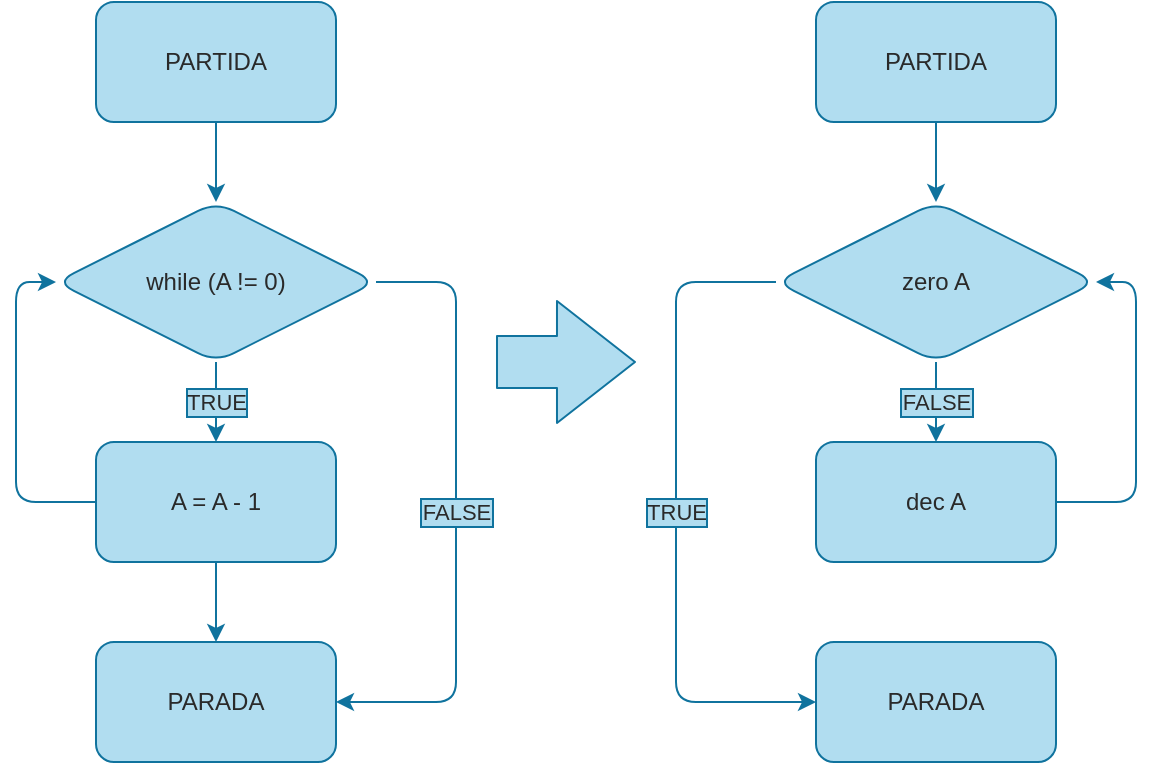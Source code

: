 <mxfile>
    <diagram id="Uqww8k7oQ6AYtzWjMYQK" name="Page-1">
        <mxGraphModel dx="206" dy="451" grid="1" gridSize="10" guides="1" tooltips="1" connect="1" arrows="1" fold="1" page="1" pageScale="1" pageWidth="827" pageHeight="1169" background="none" math="0" shadow="0">
            <root>
                <mxCell id="0"/>
                <mxCell id="1" parent="0"/>
                <mxCell id="5" value="" style="edgeStyle=none;html=1;fillColor=#b1ddf0;strokeColor=#10739e;" edge="1" parent="1" source="3" target="4">
                    <mxGeometry relative="1" as="geometry"/>
                </mxCell>
                <mxCell id="3" value="PARTIDA" style="rounded=1;whiteSpace=wrap;html=1;fillColor=#b1ddf0;strokeColor=#10739e;labelBackgroundColor=none;fontColor=#2A2A2A;" vertex="1" parent="1">
                    <mxGeometry x="480" y="70" width="120" height="60" as="geometry"/>
                </mxCell>
                <mxCell id="7" value="FALSE" style="edgeStyle=none;html=1;fillColor=#b1ddf0;strokeColor=#10739e;labelBackgroundColor=#b1ddf0;fontColor=#2A2A2A;labelBorderColor=#10739e;" edge="1" parent="1" source="4" target="6">
                    <mxGeometry relative="1" as="geometry"/>
                </mxCell>
                <mxCell id="10" value="TRUE&lt;br&gt;" style="edgeStyle=none;html=1;fillColor=#b1ddf0;strokeColor=#10739e;fontColor=#2A2A2A;labelBackgroundColor=#b1ddf0;labelBorderColor=#10739e;" edge="1" parent="1" source="4" target="9">
                    <mxGeometry relative="1" as="geometry">
                        <Array as="points">
                            <mxPoint x="410" y="210"/>
                            <mxPoint x="410" y="420"/>
                        </Array>
                    </mxGeometry>
                </mxCell>
                <mxCell id="4" value="zero A" style="rhombus;whiteSpace=wrap;html=1;rounded=1;fillColor=#b1ddf0;strokeColor=#10739e;labelBackgroundColor=none;fontColor=#2A2A2A;" vertex="1" parent="1">
                    <mxGeometry x="460" y="170" width="160" height="80" as="geometry"/>
                </mxCell>
                <mxCell id="8" style="edgeStyle=none;html=1;fillColor=#b1ddf0;strokeColor=#10739e;" edge="1" parent="1" source="6" target="4">
                    <mxGeometry relative="1" as="geometry">
                        <Array as="points">
                            <mxPoint x="640" y="320"/>
                            <mxPoint x="640" y="210"/>
                        </Array>
                    </mxGeometry>
                </mxCell>
                <mxCell id="6" value="dec A" style="whiteSpace=wrap;html=1;rounded=1;fillColor=#b1ddf0;strokeColor=#10739e;labelBackgroundColor=none;fontColor=#2A2A2A;" vertex="1" parent="1">
                    <mxGeometry x="480" y="290" width="120" height="60" as="geometry"/>
                </mxCell>
                <mxCell id="9" value="PARADA" style="whiteSpace=wrap;html=1;rounded=1;fillColor=#b1ddf0;strokeColor=#10739e;labelBackgroundColor=none;fontColor=#2A2A2A;" vertex="1" parent="1">
                    <mxGeometry x="480" y="390" width="120" height="60" as="geometry"/>
                </mxCell>
                <mxCell id="30" style="edgeStyle=none;html=1;labelBackgroundColor=none;fontColor=#2A2A2A;fillColor=#b1ddf0;strokeColor=#10739e;" edge="1" parent="1" source="13" target="16">
                    <mxGeometry relative="1" as="geometry"/>
                </mxCell>
                <mxCell id="13" value="PARTIDA" style="rounded=1;whiteSpace=wrap;html=1;fillColor=#b1ddf0;strokeColor=#10739e;labelBackgroundColor=none;fontColor=#2A2A2A;" vertex="1" parent="1">
                    <mxGeometry x="120" y="70" width="120" height="60" as="geometry"/>
                </mxCell>
                <mxCell id="18" value="TRUE" style="edgeStyle=none;html=1;fillColor=#b1ddf0;strokeColor=#10739e;fontColor=#2A2A2A;labelBackgroundColor=#b1ddf0;labelBorderColor=#10739e;" edge="1" parent="1" source="16" target="17">
                    <mxGeometry relative="1" as="geometry"/>
                </mxCell>
                <mxCell id="25" value="FALSE" style="edgeStyle=none;html=1;fillColor=#b1ddf0;strokeColor=#10739e;fontColor=#2A2A2A;labelBackgroundColor=#b1ddf0;labelBorderColor=#10739e;" edge="1" parent="1" source="16" target="23">
                    <mxGeometry relative="1" as="geometry">
                        <Array as="points">
                            <mxPoint x="300" y="210"/>
                            <mxPoint x="300" y="420"/>
                        </Array>
                    </mxGeometry>
                </mxCell>
                <mxCell id="16" value="while (A != 0)" style="rhombus;whiteSpace=wrap;html=1;rounded=1;fillColor=#b1ddf0;strokeColor=#10739e;labelBackgroundColor=none;fontColor=#2A2A2A;" vertex="1" parent="1">
                    <mxGeometry x="100" y="170" width="160" height="80" as="geometry"/>
                </mxCell>
                <mxCell id="20" style="edgeStyle=none;html=1;fillColor=#b1ddf0;strokeColor=#10739e;" edge="1" parent="1" source="17" target="16">
                    <mxGeometry relative="1" as="geometry">
                        <Array as="points">
                            <mxPoint x="80" y="320"/>
                            <mxPoint x="80" y="210"/>
                        </Array>
                    </mxGeometry>
                </mxCell>
                <mxCell id="26" style="edgeStyle=none;html=1;fillColor=#b1ddf0;strokeColor=#10739e;" edge="1" parent="1" source="17" target="23">
                    <mxGeometry relative="1" as="geometry"/>
                </mxCell>
                <mxCell id="17" value="A = A - 1" style="whiteSpace=wrap;html=1;rounded=1;fillColor=#b1ddf0;strokeColor=#10739e;labelBackgroundColor=none;fontColor=#2A2A2A;" vertex="1" parent="1">
                    <mxGeometry x="120" y="290" width="120" height="60" as="geometry"/>
                </mxCell>
                <mxCell id="23" value="PARADA" style="whiteSpace=wrap;html=1;rounded=1;fillColor=#b1ddf0;strokeColor=#10739e;labelBackgroundColor=none;fontColor=#2A2A2A;" vertex="1" parent="1">
                    <mxGeometry x="120" y="390" width="120" height="60" as="geometry"/>
                </mxCell>
                <mxCell id="27" value="" style="shape=flexArrow;endArrow=classic;html=1;endWidth=34;endSize=12.67;width=26;fillColor=#b1ddf0;strokeColor=#10739e;" edge="1" parent="1">
                    <mxGeometry width="50" height="50" relative="1" as="geometry">
                        <mxPoint x="320" y="250" as="sourcePoint"/>
                        <mxPoint x="390" y="250" as="targetPoint"/>
                    </mxGeometry>
                </mxCell>
            </root>
        </mxGraphModel>
    </diagram>
</mxfile>